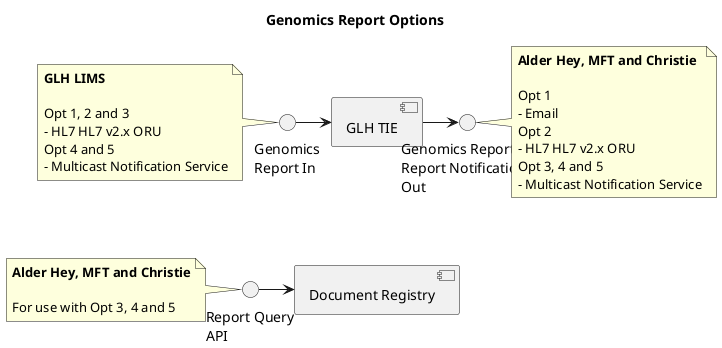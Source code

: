 @startuml

title "Genomics Report Options"

interface "Genomics\nReport In" as GenomicsReportIn
component "GLH TIE" as GLHTIE
interface "Genomics Report or\nReport Notification\nOut" as GenomicsReportOut

interface "Report Query\nAPI" as MHD
component "Document Registry" as DocumentRepository

GenomicsReportIn -r-> GLHTIE
GLHTIE -r-> GenomicsReportOut

MHD -r-> DocumentRepository

GLHTIE -d[hidden]- DocumentRepository

note left of GenomicsReportIn
**GLH LIMS**

Opt 1, 2 and 3
- HL7 HL7 v2.x ORU
Opt 4 and 5
- Multicast Notification Service
end note


note right of GenomicsReportOut
**Alder Hey, MFT and Christie**

Opt 1
- Email
Opt 2
- HL7 HL7 v2.x ORU
Opt 3, 4 and 5
- Multicast Notification Service
end note

note left of MHD
**Alder Hey, MFT and Christie**

For use with Opt 3, 4 and 5
end note

@enduml
